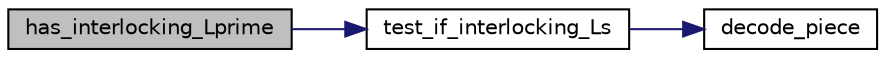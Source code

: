 digraph "has_interlocking_Lprime"
{
  edge [fontname="Helvetica",fontsize="10",labelfontname="Helvetica",labelfontsize="10"];
  node [fontname="Helvetica",fontsize="10",shape=record];
  rankdir="LR";
  Node338 [label="has_interlocking_Lprime",height=0.2,width=0.4,color="black", fillcolor="grey75", style="filled", fontcolor="black"];
  Node338 -> Node339 [color="midnightblue",fontsize="10",style="solid",fontname="Helvetica"];
  Node339 [label="test_if_interlocking_Ls",height=0.2,width=0.4,color="black", fillcolor="white", style="filled",URL="$dc/d77/pentomino__5x5_8_c.html#a7ff54cfce36f9eac43b5aaaabf2a0d71"];
  Node339 -> Node340 [color="midnightblue",fontsize="10",style="solid",fontname="Helvetica"];
  Node340 [label="decode_piece",height=0.2,width=0.4,color="black", fillcolor="white", style="filled",URL="$dc/d77/pentomino__5x5_8_c.html#aae351f5ca69a05832ba21b27bba6a4e1"];
}

